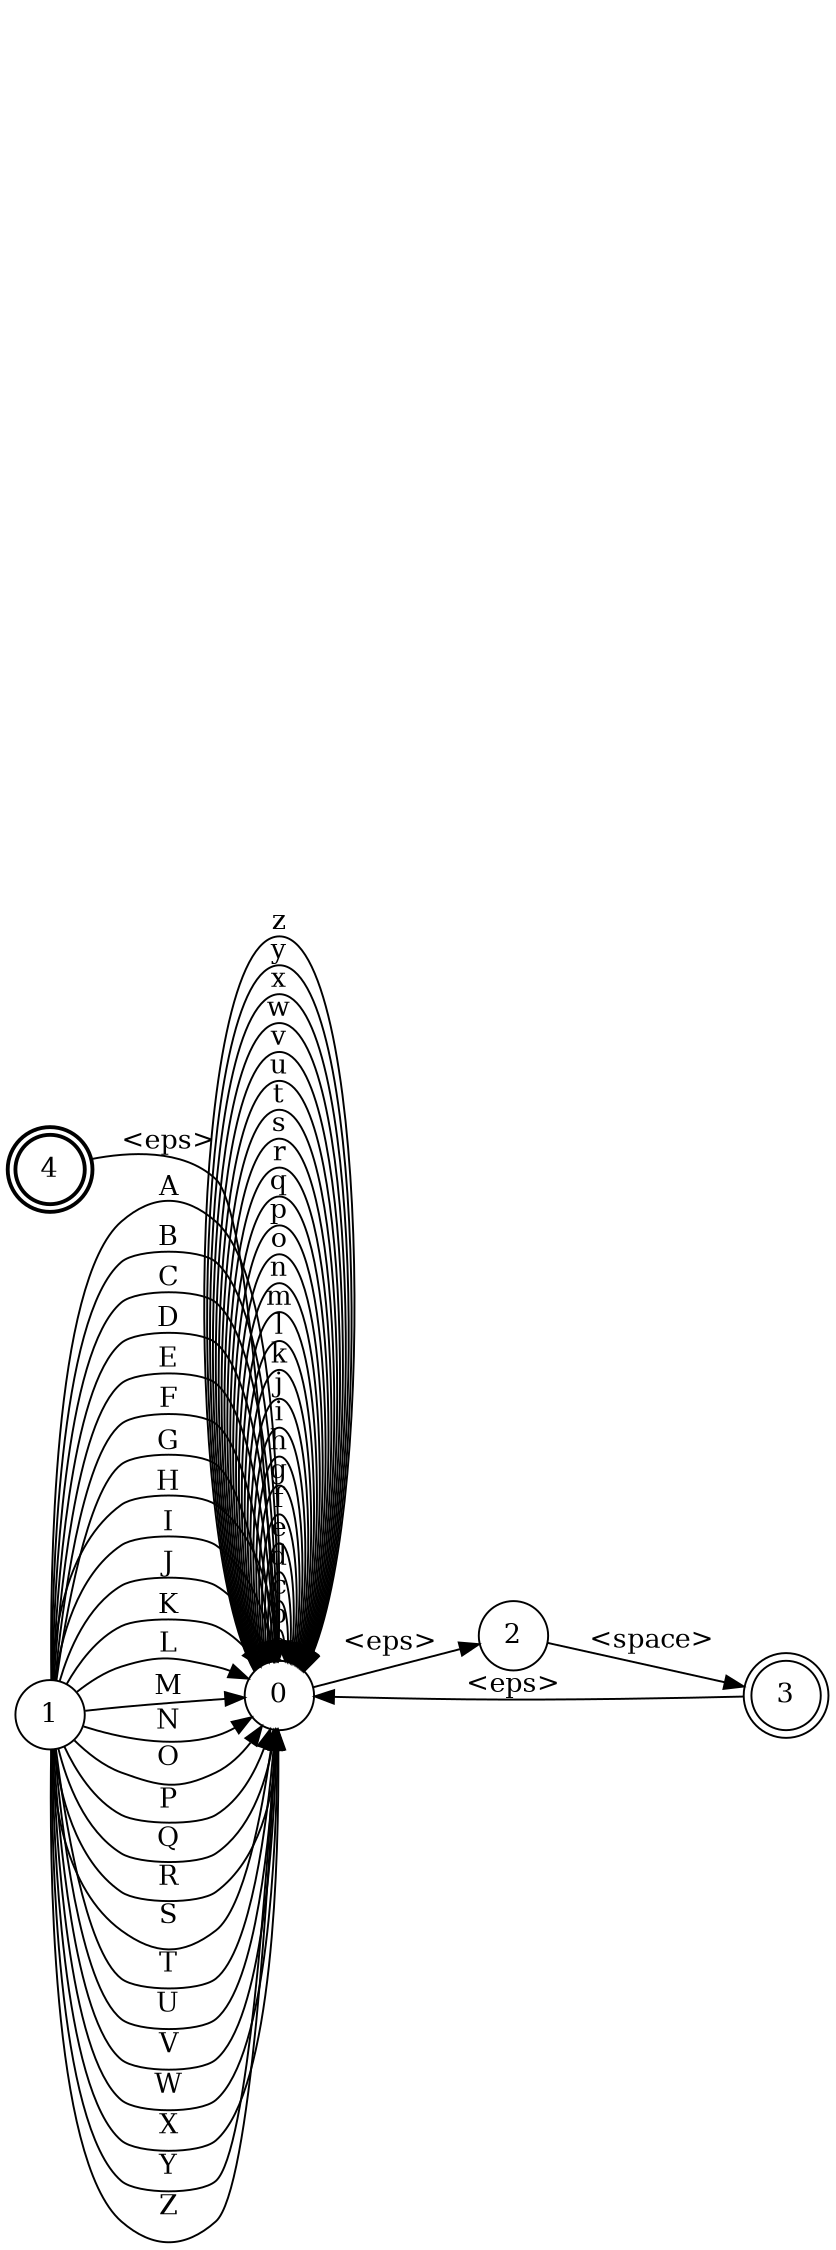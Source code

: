 digraph FST {
rankdir = LR;
size = "8.5,15";
label = "";
center = 1;
orientation = Portrait;
ranksep = "0.4";
nodesep = "0.01";
4 [label = "4", shape = doublecircle, style = bold, fontsize = 14]
	4 -> 0 [label = "<eps>", fontsize = 14];
0 [label = "0", shape = circle, style = solid, fontsize = 14]
	0 -> 0 [label = "a", fontsize = 14];
	0 -> 0 [label = "b", fontsize = 14];
	0 -> 0 [label = "c", fontsize = 14];
	0 -> 0 [label = "d", fontsize = 14];
	0 -> 0 [label = "e", fontsize = 14];
	0 -> 0 [label = "f", fontsize = 14];
	0 -> 0 [label = "g", fontsize = 14];
	0 -> 0 [label = "h", fontsize = 14];
	0 -> 0 [label = "i", fontsize = 14];
	0 -> 0 [label = "j", fontsize = 14];
	0 -> 0 [label = "k", fontsize = 14];
	0 -> 0 [label = "l", fontsize = 14];
	0 -> 0 [label = "m", fontsize = 14];
	0 -> 0 [label = "n", fontsize = 14];
	0 -> 0 [label = "o", fontsize = 14];
	0 -> 0 [label = "p", fontsize = 14];
	0 -> 0 [label = "q", fontsize = 14];
	0 -> 0 [label = "r", fontsize = 14];
	0 -> 0 [label = "s", fontsize = 14];
	0 -> 0 [label = "t", fontsize = 14];
	0 -> 0 [label = "u", fontsize = 14];
	0 -> 0 [label = "v", fontsize = 14];
	0 -> 0 [label = "w", fontsize = 14];
	0 -> 0 [label = "x", fontsize = 14];
	0 -> 0 [label = "y", fontsize = 14];
	0 -> 0 [label = "z", fontsize = 14];
	0 -> 2 [label = "<eps>", fontsize = 14];
1 [label = "1", shape = circle, style = solid, fontsize = 14]
	1 -> 0 [label = "A", fontsize = 14];
	1 -> 0 [label = "B", fontsize = 14];
	1 -> 0 [label = "C", fontsize = 14];
	1 -> 0 [label = "D", fontsize = 14];
	1 -> 0 [label = "E", fontsize = 14];
	1 -> 0 [label = "F", fontsize = 14];
	1 -> 0 [label = "G", fontsize = 14];
	1 -> 0 [label = "H", fontsize = 14];
	1 -> 0 [label = "I", fontsize = 14];
	1 -> 0 [label = "J", fontsize = 14];
	1 -> 0 [label = "K", fontsize = 14];
	1 -> 0 [label = "L", fontsize = 14];
	1 -> 0 [label = "M", fontsize = 14];
	1 -> 0 [label = "N", fontsize = 14];
	1 -> 0 [label = "O", fontsize = 14];
	1 -> 0 [label = "P", fontsize = 14];
	1 -> 0 [label = "Q", fontsize = 14];
	1 -> 0 [label = "R", fontsize = 14];
	1 -> 0 [label = "S", fontsize = 14];
	1 -> 0 [label = "T", fontsize = 14];
	1 -> 0 [label = "U", fontsize = 14];
	1 -> 0 [label = "V", fontsize = 14];
	1 -> 0 [label = "W", fontsize = 14];
	1 -> 0 [label = "X", fontsize = 14];
	1 -> 0 [label = "Y", fontsize = 14];
	1 -> 0 [label = "Z", fontsize = 14];
2 [label = "2", shape = circle, style = solid, fontsize = 14]
	2 -> 3 [label = "<space>", fontsize = 14];
3 [label = "3", shape = doublecircle, style = solid, fontsize = 14]
	3 -> 0 [label = "<eps>", fontsize = 14];
}
